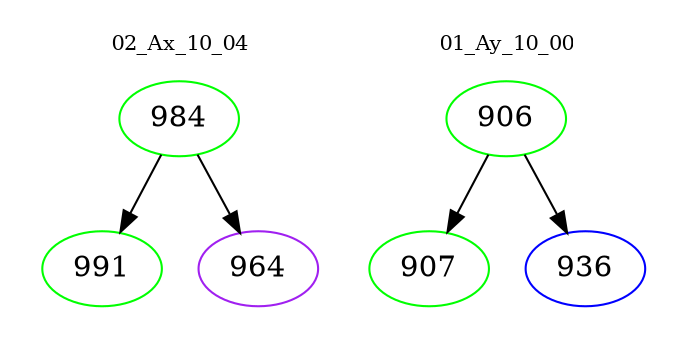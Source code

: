 digraph{
subgraph cluster_0 {
color = white
label = "02_Ax_10_04";
fontsize=10;
T0_984 [label="984", color="green"]
T0_984 -> T0_991 [color="black"]
T0_991 [label="991", color="green"]
T0_984 -> T0_964 [color="black"]
T0_964 [label="964", color="purple"]
}
subgraph cluster_1 {
color = white
label = "01_Ay_10_00";
fontsize=10;
T1_906 [label="906", color="green"]
T1_906 -> T1_907 [color="black"]
T1_907 [label="907", color="green"]
T1_906 -> T1_936 [color="black"]
T1_936 [label="936", color="blue"]
}
}
